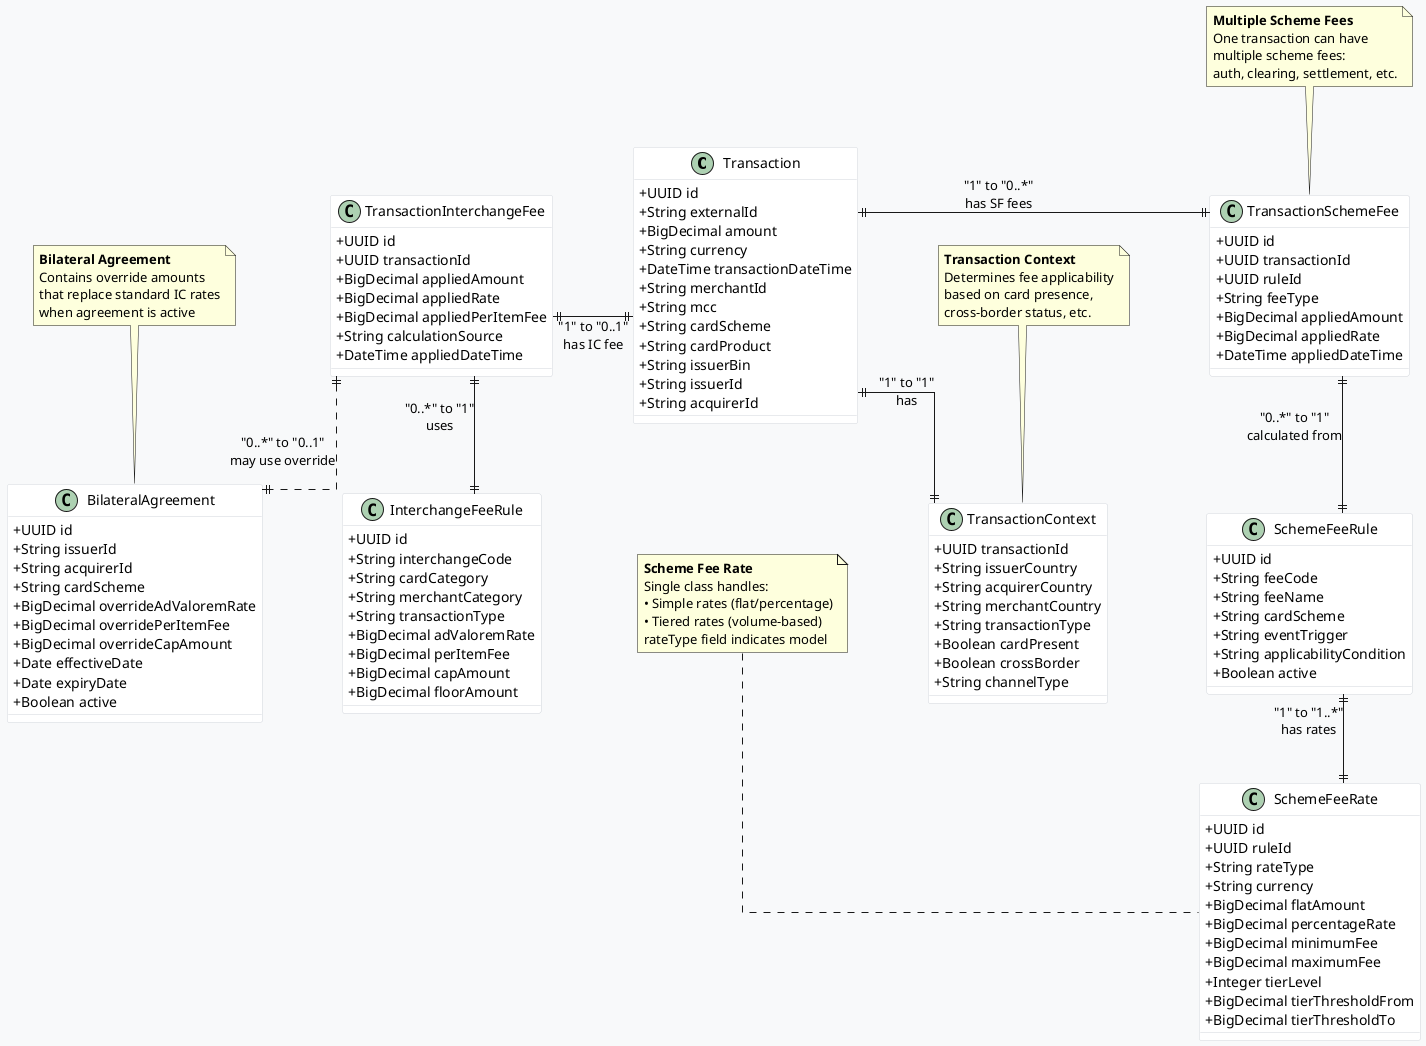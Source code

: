 @startuml
skinparam classAttributeIconSize 0
skinparam backgroundColor #f8f9fa
skinparam linetype ortho
skinparam minlen 3
skinparam nodesep 80
skinparam ranksep 60
skinparam class {
    BackgroundColor #ffffff
    BorderColor #d1d5db
}

' Central Transaction
class Transaction {
    +UUID id
    +String externalId
    +BigDecimal amount
    +String currency
    +DateTime transactionDateTime
    +String merchantId
    +String mcc
    +String cardScheme
    +String cardProduct
    +String issuerBin
    +String issuerId
    +String acquirerId
}

' Context above Transaction
class TransactionContext {
    +UUID transactionId
    +String issuerCountry
    +String acquirerCountry
    +String merchantCountry
    +String transactionType
    +Boolean cardPresent
    +Boolean crossBorder
    +String channelType
}

' Interchange Fee - Left vertical column
class TransactionInterchangeFee {
    +UUID id
    +UUID transactionId
    +BigDecimal appliedAmount
    +BigDecimal appliedRate
    +BigDecimal appliedPerItemFee
    +String calculationSource
    +DateTime appliedDateTime
}

class InterchangeFeeRule {
    +UUID id
    +String interchangeCode
    +String cardCategory
    +String merchantCategory
    +String transactionType
    +BigDecimal adValoremRate
    +BigDecimal perItemFee
    +BigDecimal capAmount
    +BigDecimal floorAmount
}

class BilateralAgreement {
    +UUID id
    +String issuerId
    +String acquirerId
    +String cardScheme
    +BigDecimal overrideAdValoremRate
    +BigDecimal overridePerItemFee
    +BigDecimal overrideCapAmount
    +Date effectiveDate
    +Date expiryDate
    +Boolean active
}

' Scheme Fee - Right vertical column
class TransactionSchemeFee {
    +UUID id
    +UUID transactionId
    +UUID ruleId
    +String feeType
    +BigDecimal appliedAmount
    +BigDecimal appliedRate
    +DateTime appliedDateTime
}

class SchemeFeeRule {
    +UUID id
    +String feeCode
    +String feeName
    +String cardScheme
    +String eventTrigger
    +String applicabilityCondition
    +Boolean active
}

class SchemeFeeRate {
    +UUID id
    +UUID ruleId
    +String rateType
    +String currency
    +BigDecimal flatAmount
    +BigDecimal percentageRate
    +BigDecimal minimumFee
    +BigDecimal maximumFee
    +Integer tierLevel
    +BigDecimal tierThresholdFrom
    +BigDecimal tierThresholdTo
}

' Enhanced layout control with more separation
TransactionContext -[hidden]down- Transaction
Transaction -[hidden]left- TransactionInterchangeFee
Transaction -[hidden]right- TransactionSchemeFee
TransactionInterchangeFee -[hidden]down- InterchangeFeeRule
InterchangeFeeRule -[hidden]left- BilateralAgreement
TransactionSchemeFee -[hidden]down- SchemeFeeRule
SchemeFeeRule -[hidden]down- SchemeFeeRate

' Relationships with strategic routing to avoid overlaps
Transaction ||--|| TransactionContext : "1" to "1"\nhas

Transaction ||--|| TransactionInterchangeFee : "1" to "0..1"\nhas IC fee

Transaction ||--|| TransactionSchemeFee : "1" to "0..*"\nhas SF fees

TransactionInterchangeFee ||--|| InterchangeFeeRule : "0..*" to "1"\nuses

TransactionInterchangeFee ||..|| BilateralAgreement : "0..*" to "0..1"\nmay use override

TransactionSchemeFee ||--|| SchemeFeeRule : "0..*" to "1"\ncalculated from

SchemeFeeRule ||--|| SchemeFeeRate : "1" to "1..*"\nhas rates

' Strategically positioned notes
note as N1
  **Transaction Context**
  Determines fee applicability
  based on card presence, 
  cross-border status, etc.
end note

note as N2
  **Bilateral Agreement**
  Contains override amounts
  that replace standard IC rates
  when agreement is active
end note

note as N3
  **Scheme Fee Rate**
  Single class handles:
  • Simple rates (flat/percentage)
  • Tiered rates (volume-based)
  rateType field indicates model
end note

note as N4
  **Multiple Scheme Fees**
  One transaction can have
  multiple scheme fees:
  auth, clearing, settlement, etc.
end note

N1 .. TransactionContext
N2 .. BilateralAgreement
N3 .. SchemeFeeRate
N4 .. TransactionSchemeFee

@enduml